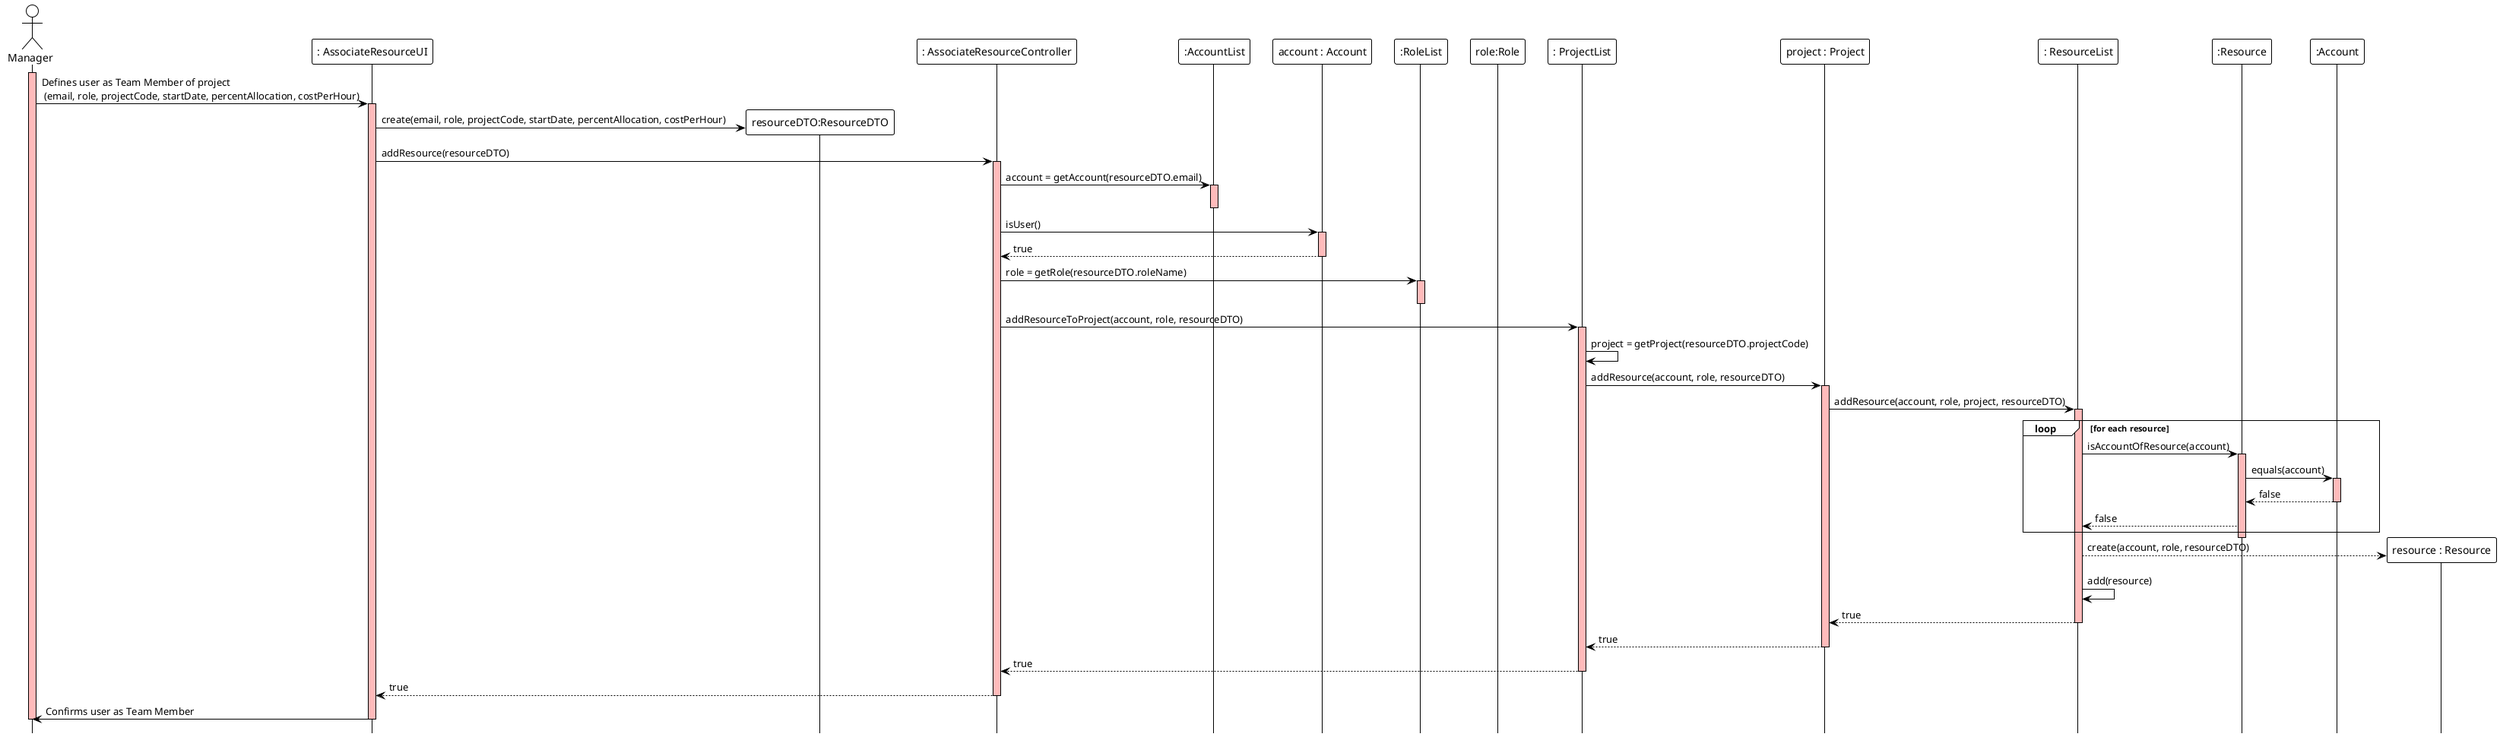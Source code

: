 @startuml
!theme plain
hide footbox

Actor Manager
participant ": AssociateResourceUI" as UI
participant "resourceDTO:ResourceDTO" as dto
participant ": AssociateResourceController" as Controller
participant ":AccountList" as AccountList
participant "account : Account" as account
participant ":RoleList" as RoleList
participant "role:Role" as Role
participant ": ProjectList" as ProjectList
participant "project : Project" as project
participant ": ResourceList" as ResourceList
participant ":Resource" as ResourceClass
participant ":Account" as AccountClass
participant "resource : Resource" as resource

activate Manager #FFBBBB
Manager -> UI : Defines user as Team Member of project\n (email, role, projectCode, startDate, percentAllocation, costPerHour)

activate UI #FFBBBB
UI -> dto** : create(email, role, projectCode, startDate, percentAllocation, costPerHour)
UI -> Controller : addResource(resourceDTO)

activate Controller #FFBBBB
Controller -> AccountList : account = getAccount(resourceDTO.email)
activate AccountList #FFBBBB
deactivate AccountList

Controller -> account : isUser()
activate account #FFBBBB
account --> Controller : true
deactivate account

Controller -> RoleList : role = getRole(resourceDTO.roleName)
activate RoleList #FFBBBB
deactivate RoleList

Controller -> ProjectList : addResourceToProject(account, role, resourceDTO)

activate ProjectList #FFBBBB
ProjectList -> ProjectList : project = getProject(resourceDTO.projectCode)
ProjectList -> project : addResource(account, role, resourceDTO)

activate project #FFBBBB
project -> ResourceList : addResource(account, role, project, resourceDTO)

activate ResourceList #FFBBBB

loop for each resource
ResourceList -> ResourceClass : isAccountOfResource(account)
activate ResourceClass #FFBBBB
ResourceClass -> AccountClass : equals(account)
activate AccountClass #FFBBBB
AccountClass --> ResourceClass : false
deactivate AccountClass
ResourceClass --> ResourceList: false
end

deactivate ResourceClass

ResourceList --> resource ** : create(account, role, resourceDTO)
ResourceList -> ResourceList : add(resource)
ResourceList --> project: true
deactivate ResourceList

project --> ProjectList: true
deactivate project

ProjectList --> Controller : true
deactivate ProjectList

Controller --> UI : true
deactivate Controller

UI -> Manager : Confirms user as Team Member
deactivate UI

deactivate Manager

@enduml